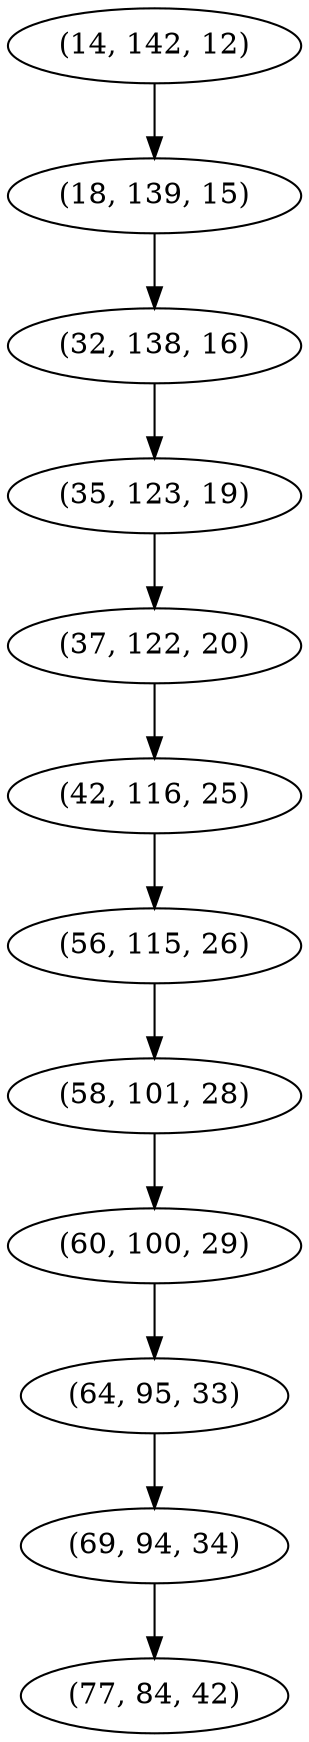 digraph tree {
    "(14, 142, 12)";
    "(18, 139, 15)";
    "(32, 138, 16)";
    "(35, 123, 19)";
    "(37, 122, 20)";
    "(42, 116, 25)";
    "(56, 115, 26)";
    "(58, 101, 28)";
    "(60, 100, 29)";
    "(64, 95, 33)";
    "(69, 94, 34)";
    "(77, 84, 42)";
    "(14, 142, 12)" -> "(18, 139, 15)";
    "(18, 139, 15)" -> "(32, 138, 16)";
    "(32, 138, 16)" -> "(35, 123, 19)";
    "(35, 123, 19)" -> "(37, 122, 20)";
    "(37, 122, 20)" -> "(42, 116, 25)";
    "(42, 116, 25)" -> "(56, 115, 26)";
    "(56, 115, 26)" -> "(58, 101, 28)";
    "(58, 101, 28)" -> "(60, 100, 29)";
    "(60, 100, 29)" -> "(64, 95, 33)";
    "(64, 95, 33)" -> "(69, 94, 34)";
    "(69, 94, 34)" -> "(77, 84, 42)";
}
